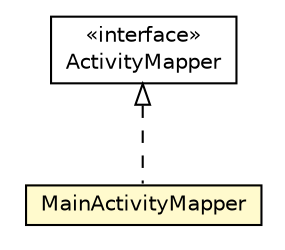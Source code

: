 #!/usr/local/bin/dot
#
# Class diagram 
# Generated by UMLGraph version 5.4 (http://www.umlgraph.org/)
#

digraph G {
	edge [fontname="Helvetica",fontsize=10,labelfontname="Helvetica",labelfontsize=10];
	node [fontname="Helvetica",fontsize=10,shape=plaintext];
	nodesep=0.25;
	ranksep=0.5;
	// hu.sch.kfc.client.activity.MainActivityMapper
	c7333 [label=<<table title="hu.sch.kfc.client.activity.MainActivityMapper" border="0" cellborder="1" cellspacing="0" cellpadding="2" port="p" bgcolor="lemonChiffon" href="./MainActivityMapper.html">
		<tr><td><table border="0" cellspacing="0" cellpadding="1">
<tr><td align="center" balign="center"> MainActivityMapper </td></tr>
		</table></td></tr>
		</table>>, URL="./MainActivityMapper.html", fontname="Helvetica", fontcolor="black", fontsize=10.0];
	//hu.sch.kfc.client.activity.MainActivityMapper implements com.google.gwt.activity.shared.ActivityMapper
	c7400:p -> c7333:p [dir=back,arrowtail=empty,style=dashed];
	// com.google.gwt.activity.shared.ActivityMapper
	c7400 [label=<<table title="com.google.gwt.activity.shared.ActivityMapper" border="0" cellborder="1" cellspacing="0" cellpadding="2" port="p">
		<tr><td><table border="0" cellspacing="0" cellpadding="1">
<tr><td align="center" balign="center"> &#171;interface&#187; </td></tr>
<tr><td align="center" balign="center"> ActivityMapper </td></tr>
		</table></td></tr>
		</table>>, URL="null", fontname="Helvetica", fontcolor="black", fontsize=10.0];
}

